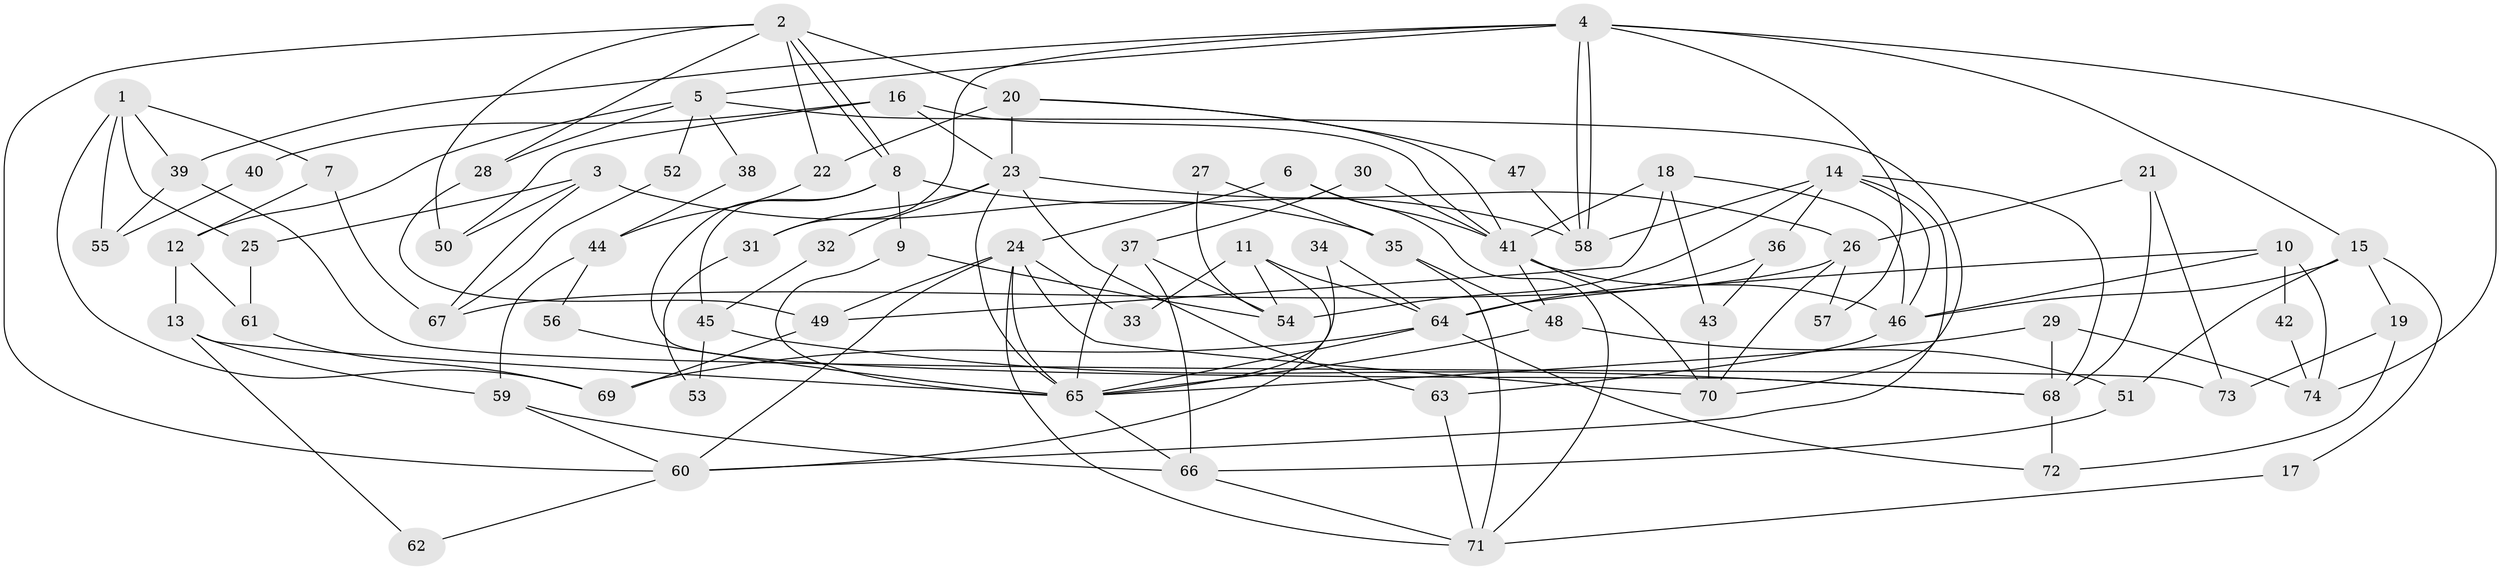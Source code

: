 // coarse degree distribution, {6: 0.10416666666666667, 9: 0.0625, 3: 0.1875, 7: 0.0625, 4: 0.14583333333333334, 12: 0.020833333333333332, 10: 0.0625, 5: 0.10416666666666667, 2: 0.20833333333333334, 8: 0.041666666666666664}
// Generated by graph-tools (version 1.1) at 2025/24/03/03/25 07:24:03]
// undirected, 74 vertices, 148 edges
graph export_dot {
graph [start="1"]
  node [color=gray90,style=filled];
  1;
  2;
  3;
  4;
  5;
  6;
  7;
  8;
  9;
  10;
  11;
  12;
  13;
  14;
  15;
  16;
  17;
  18;
  19;
  20;
  21;
  22;
  23;
  24;
  25;
  26;
  27;
  28;
  29;
  30;
  31;
  32;
  33;
  34;
  35;
  36;
  37;
  38;
  39;
  40;
  41;
  42;
  43;
  44;
  45;
  46;
  47;
  48;
  49;
  50;
  51;
  52;
  53;
  54;
  55;
  56;
  57;
  58;
  59;
  60;
  61;
  62;
  63;
  64;
  65;
  66;
  67;
  68;
  69;
  70;
  71;
  72;
  73;
  74;
  1 -- 7;
  1 -- 69;
  1 -- 25;
  1 -- 39;
  1 -- 55;
  2 -- 60;
  2 -- 8;
  2 -- 8;
  2 -- 20;
  2 -- 22;
  2 -- 28;
  2 -- 50;
  3 -- 25;
  3 -- 50;
  3 -- 35;
  3 -- 67;
  4 -- 58;
  4 -- 58;
  4 -- 39;
  4 -- 5;
  4 -- 15;
  4 -- 31;
  4 -- 57;
  4 -- 74;
  5 -- 28;
  5 -- 12;
  5 -- 38;
  5 -- 52;
  5 -- 70;
  6 -- 41;
  6 -- 24;
  6 -- 71;
  7 -- 67;
  7 -- 12;
  8 -- 68;
  8 -- 9;
  8 -- 45;
  8 -- 58;
  9 -- 54;
  9 -- 65;
  10 -- 64;
  10 -- 46;
  10 -- 42;
  10 -- 74;
  11 -- 54;
  11 -- 60;
  11 -- 33;
  11 -- 64;
  12 -- 13;
  12 -- 61;
  13 -- 59;
  13 -- 65;
  13 -- 62;
  14 -- 36;
  14 -- 58;
  14 -- 46;
  14 -- 54;
  14 -- 60;
  14 -- 68;
  15 -- 46;
  15 -- 17;
  15 -- 19;
  15 -- 51;
  16 -- 41;
  16 -- 23;
  16 -- 40;
  16 -- 50;
  17 -- 71;
  18 -- 41;
  18 -- 46;
  18 -- 43;
  18 -- 49;
  19 -- 72;
  19 -- 73;
  20 -- 23;
  20 -- 22;
  20 -- 41;
  20 -- 47;
  21 -- 68;
  21 -- 26;
  21 -- 73;
  22 -- 44;
  23 -- 63;
  23 -- 65;
  23 -- 26;
  23 -- 31;
  23 -- 32;
  24 -- 71;
  24 -- 65;
  24 -- 33;
  24 -- 49;
  24 -- 60;
  24 -- 70;
  25 -- 61;
  26 -- 70;
  26 -- 57;
  26 -- 67;
  27 -- 35;
  27 -- 54;
  28 -- 49;
  29 -- 74;
  29 -- 65;
  29 -- 68;
  30 -- 41;
  30 -- 37;
  31 -- 53;
  32 -- 45;
  34 -- 64;
  34 -- 65;
  35 -- 48;
  35 -- 71;
  36 -- 43;
  36 -- 64;
  37 -- 66;
  37 -- 65;
  37 -- 54;
  38 -- 44;
  39 -- 73;
  39 -- 55;
  40 -- 55;
  41 -- 70;
  41 -- 46;
  41 -- 48;
  42 -- 74;
  43 -- 70;
  44 -- 59;
  44 -- 56;
  45 -- 68;
  45 -- 53;
  46 -- 63;
  47 -- 58;
  48 -- 65;
  48 -- 51;
  49 -- 69;
  51 -- 66;
  52 -- 67;
  56 -- 65;
  59 -- 66;
  59 -- 60;
  60 -- 62;
  61 -- 69;
  63 -- 71;
  64 -- 65;
  64 -- 69;
  64 -- 72;
  65 -- 66;
  66 -- 71;
  68 -- 72;
}
